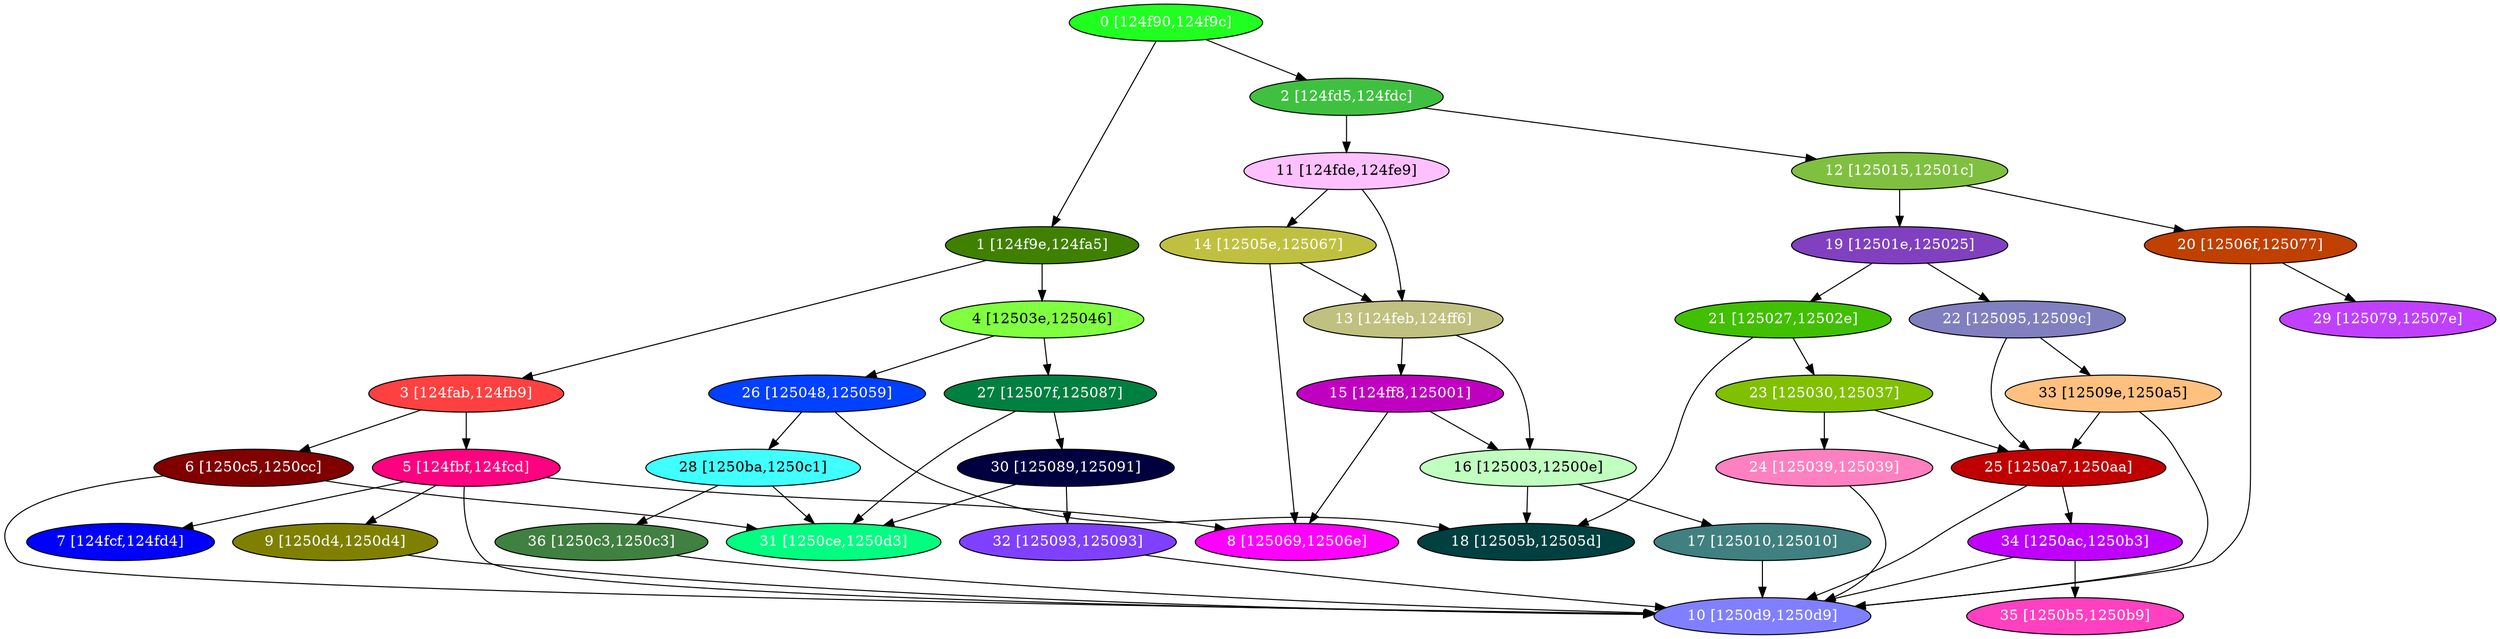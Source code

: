 diGraph libnss3{
	libnss3_0  [style=filled fillcolor="#20FF20" fontcolor="#ffffff" shape=oval label="0 [124f90,124f9c]"]
	libnss3_1  [style=filled fillcolor="#408000" fontcolor="#ffffff" shape=oval label="1 [124f9e,124fa5]"]
	libnss3_2  [style=filled fillcolor="#40C040" fontcolor="#ffffff" shape=oval label="2 [124fd5,124fdc]"]
	libnss3_3  [style=filled fillcolor="#FF4040" fontcolor="#ffffff" shape=oval label="3 [124fab,124fb9]"]
	libnss3_4  [style=filled fillcolor="#80FF40" fontcolor="#000000" shape=oval label="4 [12503e,125046]"]
	libnss3_5  [style=filled fillcolor="#FF0080" fontcolor="#ffffff" shape=oval label="5 [124fbf,124fcd]"]
	libnss3_6  [style=filled fillcolor="#800000" fontcolor="#ffffff" shape=oval label="6 [1250c5,1250cc]"]
	libnss3_7  [style=filled fillcolor="#0000FF" fontcolor="#ffffff" shape=oval label="7 [124fcf,124fd4]"]
	libnss3_8  [style=filled fillcolor="#FF00FF" fontcolor="#ffffff" shape=oval label="8 [125069,12506e]"]
	libnss3_9  [style=filled fillcolor="#808000" fontcolor="#ffffff" shape=oval label="9 [1250d4,1250d4]"]
	libnss3_a  [style=filled fillcolor="#8080FF" fontcolor="#ffffff" shape=oval label="10 [1250d9,1250d9]"]
	libnss3_b  [style=filled fillcolor="#FFC0FF" fontcolor="#000000" shape=oval label="11 [124fde,124fe9]"]
	libnss3_c  [style=filled fillcolor="#80C040" fontcolor="#ffffff" shape=oval label="12 [125015,12501c]"]
	libnss3_d  [style=filled fillcolor="#C0C080" fontcolor="#ffffff" shape=oval label="13 [124feb,124ff6]"]
	libnss3_e  [style=filled fillcolor="#C0C040" fontcolor="#ffffff" shape=oval label="14 [12505e,125067]"]
	libnss3_f  [style=filled fillcolor="#C000C0" fontcolor="#ffffff" shape=oval label="15 [124ff8,125001]"]
	libnss3_10  [style=filled fillcolor="#C0FFC0" fontcolor="#000000" shape=oval label="16 [125003,12500e]"]
	libnss3_11  [style=filled fillcolor="#408080" fontcolor="#ffffff" shape=oval label="17 [125010,125010]"]
	libnss3_12  [style=filled fillcolor="#004040" fontcolor="#ffffff" shape=oval label="18 [12505b,12505d]"]
	libnss3_13  [style=filled fillcolor="#8040C0" fontcolor="#ffffff" shape=oval label="19 [12501e,125025]"]
	libnss3_14  [style=filled fillcolor="#C04000" fontcolor="#ffffff" shape=oval label="20 [12506f,125077]"]
	libnss3_15  [style=filled fillcolor="#40C000" fontcolor="#ffffff" shape=oval label="21 [125027,12502e]"]
	libnss3_16  [style=filled fillcolor="#8080C0" fontcolor="#ffffff" shape=oval label="22 [125095,12509c]"]
	libnss3_17  [style=filled fillcolor="#80C000" fontcolor="#ffffff" shape=oval label="23 [125030,125037]"]
	libnss3_18  [style=filled fillcolor="#FF80C0" fontcolor="#ffffff" shape=oval label="24 [125039,125039]"]
	libnss3_19  [style=filled fillcolor="#C00000" fontcolor="#ffffff" shape=oval label="25 [1250a7,1250aa]"]
	libnss3_1a  [style=filled fillcolor="#0040FF" fontcolor="#ffffff" shape=oval label="26 [125048,125059]"]
	libnss3_1b  [style=filled fillcolor="#008040" fontcolor="#ffffff" shape=oval label="27 [12507f,125087]"]
	libnss3_1c  [style=filled fillcolor="#40FFFF" fontcolor="#000000" shape=oval label="28 [1250ba,1250c1]"]
	libnss3_1d  [style=filled fillcolor="#C040FF" fontcolor="#ffffff" shape=oval label="29 [125079,12507e]"]
	libnss3_1e  [style=filled fillcolor="#000040" fontcolor="#ffffff" shape=oval label="30 [125089,125091]"]
	libnss3_1f  [style=filled fillcolor="#00FF80" fontcolor="#ffffff" shape=oval label="31 [1250ce,1250d3]"]
	libnss3_20  [style=filled fillcolor="#8040FF" fontcolor="#ffffff" shape=oval label="32 [125093,125093]"]
	libnss3_21  [style=filled fillcolor="#FFC080" fontcolor="#000000" shape=oval label="33 [12509e,1250a5]"]
	libnss3_22  [style=filled fillcolor="#C000FF" fontcolor="#ffffff" shape=oval label="34 [1250ac,1250b3]"]
	libnss3_23  [style=filled fillcolor="#FF40C0" fontcolor="#ffffff" shape=oval label="35 [1250b5,1250b9]"]
	libnss3_24  [style=filled fillcolor="#408040" fontcolor="#ffffff" shape=oval label="36 [1250c3,1250c3]"]

	libnss3_0 -> libnss3_1
	libnss3_0 -> libnss3_2
	libnss3_1 -> libnss3_3
	libnss3_1 -> libnss3_4
	libnss3_2 -> libnss3_b
	libnss3_2 -> libnss3_c
	libnss3_3 -> libnss3_5
	libnss3_3 -> libnss3_6
	libnss3_4 -> libnss3_1a
	libnss3_4 -> libnss3_1b
	libnss3_5 -> libnss3_7
	libnss3_5 -> libnss3_8
	libnss3_5 -> libnss3_9
	libnss3_5 -> libnss3_a
	libnss3_6 -> libnss3_a
	libnss3_6 -> libnss3_1f
	libnss3_9 -> libnss3_a
	libnss3_b -> libnss3_d
	libnss3_b -> libnss3_e
	libnss3_c -> libnss3_13
	libnss3_c -> libnss3_14
	libnss3_d -> libnss3_f
	libnss3_d -> libnss3_10
	libnss3_e -> libnss3_8
	libnss3_e -> libnss3_d
	libnss3_f -> libnss3_8
	libnss3_f -> libnss3_10
	libnss3_10 -> libnss3_11
	libnss3_10 -> libnss3_12
	libnss3_11 -> libnss3_a
	libnss3_13 -> libnss3_15
	libnss3_13 -> libnss3_16
	libnss3_14 -> libnss3_a
	libnss3_14 -> libnss3_1d
	libnss3_15 -> libnss3_12
	libnss3_15 -> libnss3_17
	libnss3_16 -> libnss3_19
	libnss3_16 -> libnss3_21
	libnss3_17 -> libnss3_18
	libnss3_17 -> libnss3_19
	libnss3_18 -> libnss3_a
	libnss3_19 -> libnss3_a
	libnss3_19 -> libnss3_22
	libnss3_1a -> libnss3_12
	libnss3_1a -> libnss3_1c
	libnss3_1b -> libnss3_1e
	libnss3_1b -> libnss3_1f
	libnss3_1c -> libnss3_1f
	libnss3_1c -> libnss3_24
	libnss3_1e -> libnss3_1f
	libnss3_1e -> libnss3_20
	libnss3_20 -> libnss3_a
	libnss3_21 -> libnss3_a
	libnss3_21 -> libnss3_19
	libnss3_22 -> libnss3_a
	libnss3_22 -> libnss3_23
	libnss3_24 -> libnss3_a
}